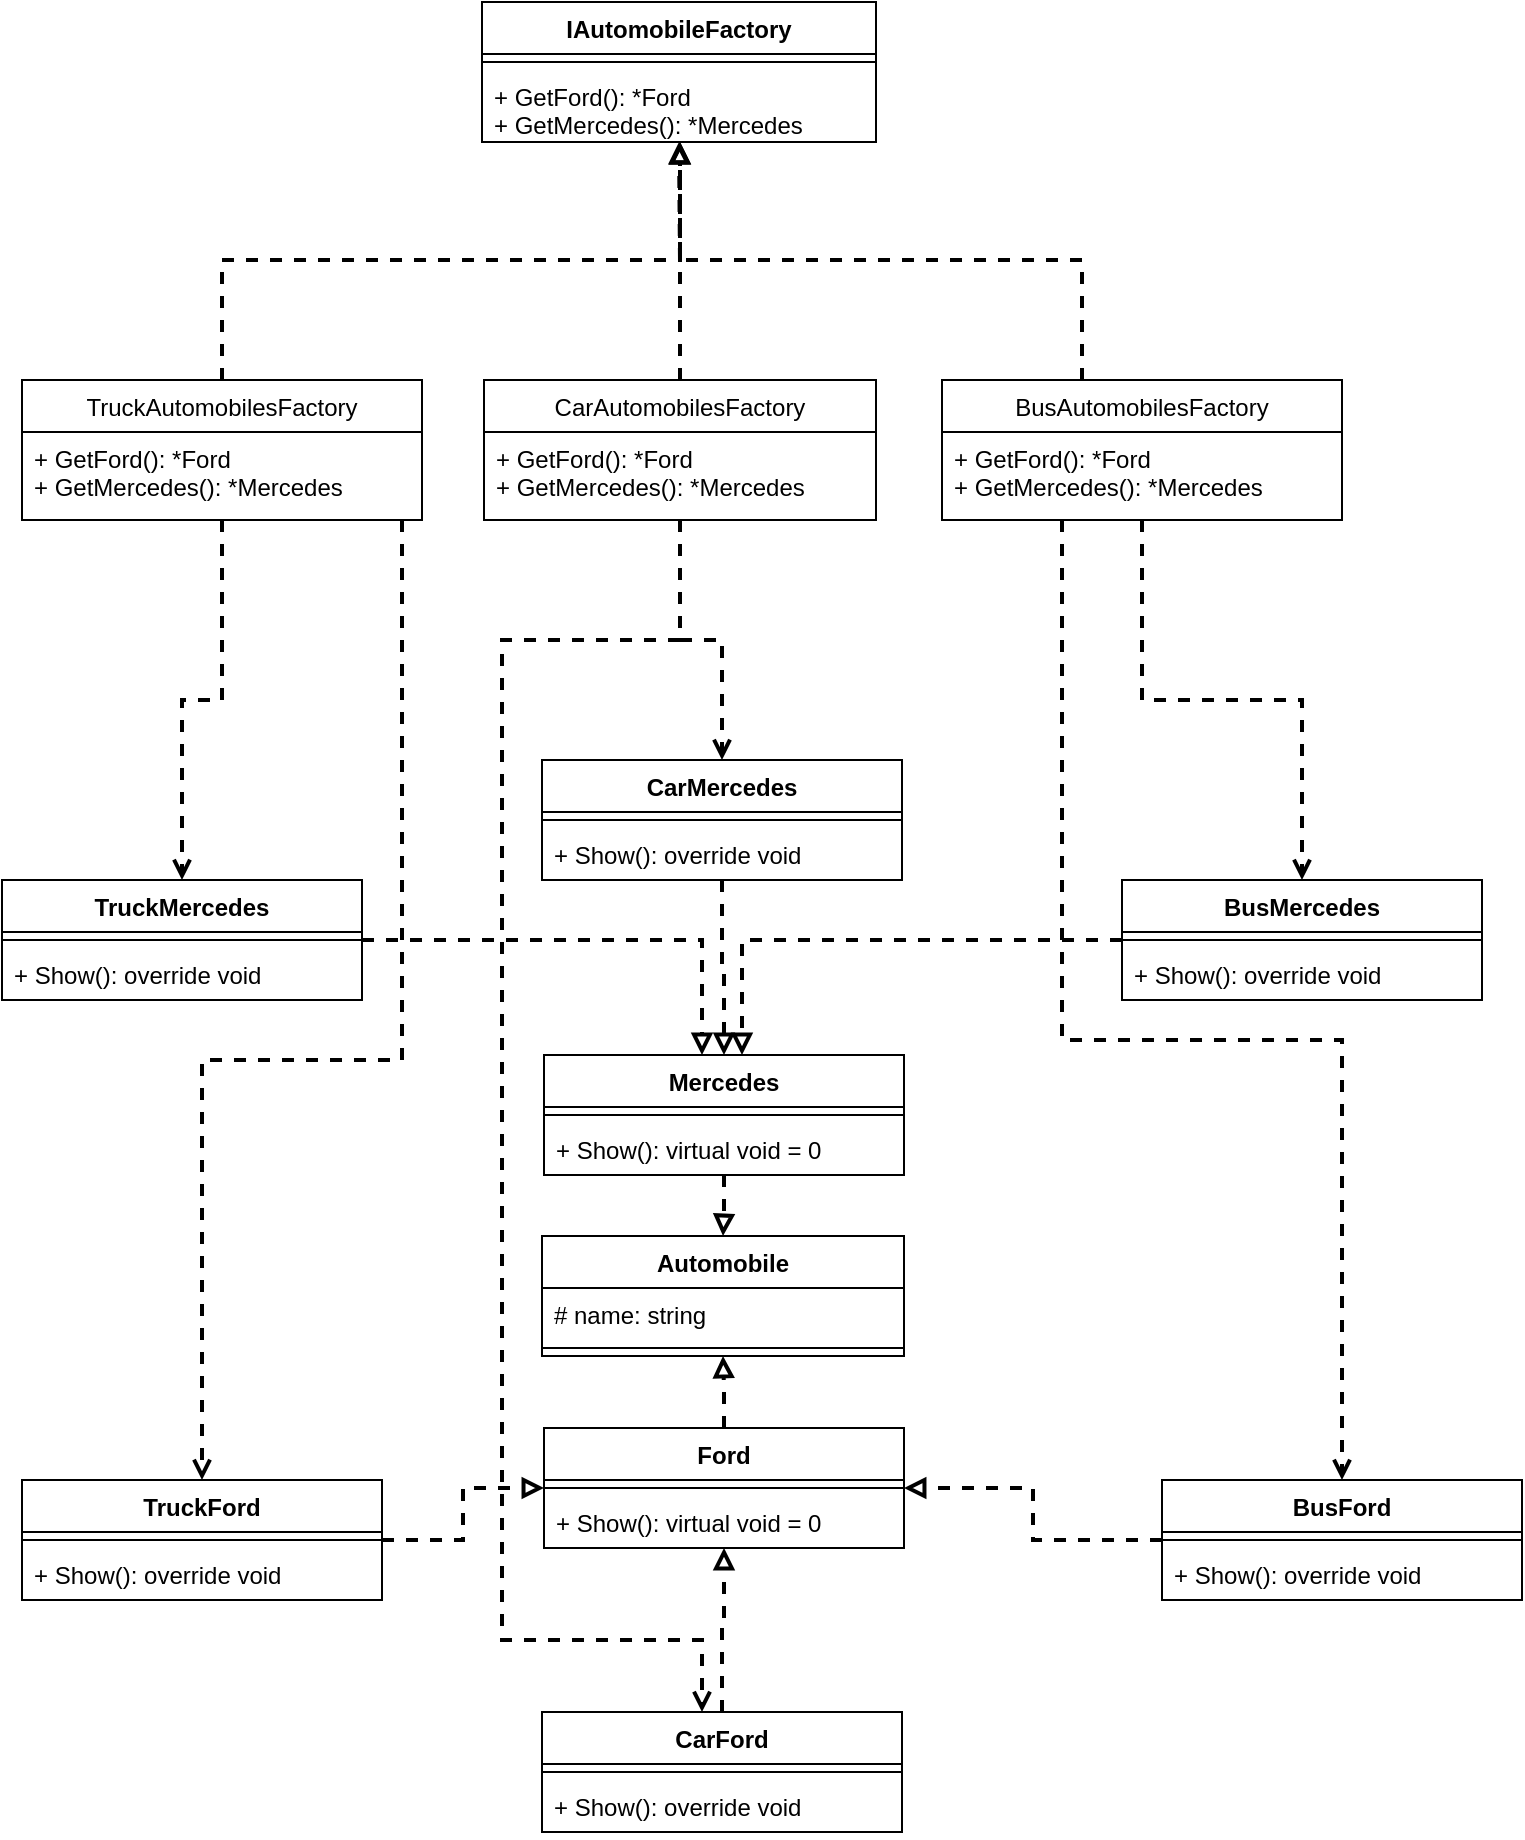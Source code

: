 <mxfile version="11.2.8" type="device" pages="1"><diagram name="Page-1" id="b5b7bab2-c9e2-2cf4-8b2a-24fd1a2a6d21"><mxGraphModel dx="1574" dy="861" grid="1" gridSize="10" guides="1" tooltips="1" connect="1" arrows="1" fold="1" page="1" pageScale="1" pageWidth="827" pageHeight="1169" background="#ffffff" math="0" shadow="0"><root><mxCell id="0"/><mxCell id="1" parent="0"/><mxCell id="tlMrn5YIS4dZ7Z9lZyNb-1" value="IAutomobileFactory" style="swimlane;fontStyle=1;align=center;verticalAlign=top;childLayout=stackLayout;horizontal=1;startSize=26;horizontalStack=0;resizeParent=1;resizeParentMax=0;resizeLast=0;collapsible=1;marginBottom=0;" vertex="1" parent="1"><mxGeometry x="260" y="231" width="197" height="70" as="geometry"/></mxCell><mxCell id="tlMrn5YIS4dZ7Z9lZyNb-3" value="" style="line;strokeWidth=1;fillColor=none;align=left;verticalAlign=middle;spacingTop=-1;spacingLeft=3;spacingRight=3;rotatable=0;labelPosition=right;points=[];portConstraint=eastwest;" vertex="1" parent="tlMrn5YIS4dZ7Z9lZyNb-1"><mxGeometry y="26" width="197" height="8" as="geometry"/></mxCell><mxCell id="tlMrn5YIS4dZ7Z9lZyNb-4" value="+ GetFord(): *Ford&#xA;+ GetMercedes(): *Mercedes&#xA;" style="text;strokeColor=none;fillColor=none;align=left;verticalAlign=top;spacingLeft=4;spacingRight=4;overflow=hidden;rotatable=0;points=[[0,0.5],[1,0.5]];portConstraint=eastwest;" vertex="1" parent="tlMrn5YIS4dZ7Z9lZyNb-1"><mxGeometry y="34" width="197" height="36" as="geometry"/></mxCell><mxCell id="tlMrn5YIS4dZ7Z9lZyNb-18" style="edgeStyle=orthogonalEdgeStyle;rounded=0;orthogonalLoop=1;jettySize=auto;html=1;endArrow=block;endFill=0;dashed=1;strokeWidth=2;" edge="1" parent="1" source="tlMrn5YIS4dZ7Z9lZyNb-6" target="tlMrn5YIS4dZ7Z9lZyNb-1"><mxGeometry relative="1" as="geometry"><Array as="points"><mxPoint x="130" y="360"/><mxPoint x="359" y="360"/></Array></mxGeometry></mxCell><mxCell id="tlMrn5YIS4dZ7Z9lZyNb-61" style="edgeStyle=orthogonalEdgeStyle;rounded=0;orthogonalLoop=1;jettySize=auto;html=1;dashed=1;endArrow=open;endFill=0;strokeWidth=2;" edge="1" parent="1" source="tlMrn5YIS4dZ7Z9lZyNb-6" target="tlMrn5YIS4dZ7Z9lZyNb-43"><mxGeometry relative="1" as="geometry"/></mxCell><mxCell id="tlMrn5YIS4dZ7Z9lZyNb-62" style="edgeStyle=orthogonalEdgeStyle;rounded=0;orthogonalLoop=1;jettySize=auto;html=1;dashed=1;endArrow=open;endFill=0;strokeWidth=2;jumpSize=6;" edge="1" parent="1" source="tlMrn5YIS4dZ7Z9lZyNb-6" target="tlMrn5YIS4dZ7Z9lZyNb-52"><mxGeometry relative="1" as="geometry"><Array as="points"><mxPoint x="220" y="760"/><mxPoint x="120" y="760"/></Array></mxGeometry></mxCell><mxCell id="tlMrn5YIS4dZ7Z9lZyNb-6" value="TruckAutomobilesFactory" style="swimlane;fontStyle=0;childLayout=stackLayout;horizontal=1;startSize=26;fillColor=none;horizontalStack=0;resizeParent=1;resizeParentMax=0;resizeLast=0;collapsible=1;marginBottom=0;" vertex="1" parent="1"><mxGeometry x="30" y="420" width="200" height="70" as="geometry"/></mxCell><mxCell id="tlMrn5YIS4dZ7Z9lZyNb-7" value="+ GetFord(): *Ford&#xA;+ GetMercedes(): *Mercedes&#xA;" style="text;strokeColor=none;fillColor=none;align=left;verticalAlign=top;spacingLeft=4;spacingRight=4;overflow=hidden;rotatable=0;points=[[0,0.5],[1,0.5]];portConstraint=eastwest;" vertex="1" parent="tlMrn5YIS4dZ7Z9lZyNb-6"><mxGeometry y="26" width="200" height="44" as="geometry"/></mxCell><mxCell id="tlMrn5YIS4dZ7Z9lZyNb-21" style="edgeStyle=orthogonalEdgeStyle;rounded=0;orthogonalLoop=1;jettySize=auto;html=1;dashed=1;endArrow=block;endFill=0;strokeWidth=2;" edge="1" parent="1" source="tlMrn5YIS4dZ7Z9lZyNb-10" target="tlMrn5YIS4dZ7Z9lZyNb-1"><mxGeometry relative="1" as="geometry"/></mxCell><mxCell id="tlMrn5YIS4dZ7Z9lZyNb-64" style="edgeStyle=orthogonalEdgeStyle;rounded=0;jumpSize=6;orthogonalLoop=1;jettySize=auto;html=1;dashed=1;endArrow=open;endFill=0;strokeWidth=2;" edge="1" parent="1" source="tlMrn5YIS4dZ7Z9lZyNb-10" target="tlMrn5YIS4dZ7Z9lZyNb-46"><mxGeometry relative="1" as="geometry"/></mxCell><mxCell id="tlMrn5YIS4dZ7Z9lZyNb-65" style="edgeStyle=orthogonalEdgeStyle;rounded=0;jumpSize=6;orthogonalLoop=1;jettySize=auto;html=1;dashed=1;endArrow=open;endFill=0;strokeWidth=2;" edge="1" parent="1" source="tlMrn5YIS4dZ7Z9lZyNb-10" target="tlMrn5YIS4dZ7Z9lZyNb-37"><mxGeometry relative="1" as="geometry"><Array as="points"><mxPoint x="359" y="550"/><mxPoint x="270" y="550"/><mxPoint x="270" y="1050"/><mxPoint x="370" y="1050"/></Array></mxGeometry></mxCell><mxCell id="tlMrn5YIS4dZ7Z9lZyNb-10" value="CarAutomobilesFactory" style="swimlane;fontStyle=0;childLayout=stackLayout;horizontal=1;startSize=26;fillColor=none;horizontalStack=0;resizeParent=1;resizeParentMax=0;resizeLast=0;collapsible=1;marginBottom=0;" vertex="1" parent="1"><mxGeometry x="261" y="420" width="196" height="70" as="geometry"/></mxCell><mxCell id="tlMrn5YIS4dZ7Z9lZyNb-11" value="+ GetFord(): *Ford&#xA;+ GetMercedes(): *Mercedes&#xA;" style="text;strokeColor=none;fillColor=none;align=left;verticalAlign=top;spacingLeft=4;spacingRight=4;overflow=hidden;rotatable=0;points=[[0,0.5],[1,0.5]];portConstraint=eastwest;" vertex="1" parent="tlMrn5YIS4dZ7Z9lZyNb-10"><mxGeometry y="26" width="196" height="44" as="geometry"/></mxCell><mxCell id="tlMrn5YIS4dZ7Z9lZyNb-22" style="edgeStyle=orthogonalEdgeStyle;rounded=0;orthogonalLoop=1;jettySize=auto;html=1;dashed=1;endArrow=block;endFill=0;strokeWidth=2;" edge="1" parent="1" source="tlMrn5YIS4dZ7Z9lZyNb-14" target="tlMrn5YIS4dZ7Z9lZyNb-1"><mxGeometry relative="1" as="geometry"><Array as="points"><mxPoint x="560" y="360"/><mxPoint x="359" y="360"/></Array></mxGeometry></mxCell><mxCell id="tlMrn5YIS4dZ7Z9lZyNb-66" style="edgeStyle=orthogonalEdgeStyle;rounded=0;jumpSize=6;orthogonalLoop=1;jettySize=auto;html=1;dashed=1;endArrow=open;endFill=0;strokeWidth=2;" edge="1" parent="1" source="tlMrn5YIS4dZ7Z9lZyNb-14" target="tlMrn5YIS4dZ7Z9lZyNb-49"><mxGeometry relative="1" as="geometry"/></mxCell><mxCell id="tlMrn5YIS4dZ7Z9lZyNb-67" style="edgeStyle=orthogonalEdgeStyle;rounded=0;jumpSize=6;orthogonalLoop=1;jettySize=auto;html=1;dashed=1;endArrow=open;endFill=0;strokeWidth=2;" edge="1" parent="1" source="tlMrn5YIS4dZ7Z9lZyNb-14" target="tlMrn5YIS4dZ7Z9lZyNb-58"><mxGeometry relative="1" as="geometry"><Array as="points"><mxPoint x="550" y="750"/><mxPoint x="690" y="750"/></Array></mxGeometry></mxCell><mxCell id="tlMrn5YIS4dZ7Z9lZyNb-14" value="BusAutomobilesFactory" style="swimlane;fontStyle=0;childLayout=stackLayout;horizontal=1;startSize=26;fillColor=none;horizontalStack=0;resizeParent=1;resizeParentMax=0;resizeLast=0;collapsible=1;marginBottom=0;" vertex="1" parent="1"><mxGeometry x="490" y="420" width="200" height="70" as="geometry"/></mxCell><mxCell id="tlMrn5YIS4dZ7Z9lZyNb-15" value="+ GetFord(): *Ford&#xA;+ GetMercedes(): *Mercedes&#xA;" style="text;strokeColor=none;fillColor=none;align=left;verticalAlign=top;spacingLeft=4;spacingRight=4;overflow=hidden;rotatable=0;points=[[0,0.5],[1,0.5]];portConstraint=eastwest;" vertex="1" parent="tlMrn5YIS4dZ7Z9lZyNb-14"><mxGeometry y="26" width="200" height="44" as="geometry"/></mxCell><mxCell id="tlMrn5YIS4dZ7Z9lZyNb-28" value="Automobile" style="swimlane;fontStyle=1;align=center;verticalAlign=top;childLayout=stackLayout;horizontal=1;startSize=26;horizontalStack=0;resizeParent=1;resizeParentMax=0;resizeLast=0;collapsible=1;marginBottom=0;" vertex="1" parent="1"><mxGeometry x="290" y="848" width="181" height="60" as="geometry"/></mxCell><mxCell id="tlMrn5YIS4dZ7Z9lZyNb-29" value="# name: string" style="text;strokeColor=none;fillColor=none;align=left;verticalAlign=top;spacingLeft=4;spacingRight=4;overflow=hidden;rotatable=0;points=[[0,0.5],[1,0.5]];portConstraint=eastwest;" vertex="1" parent="tlMrn5YIS4dZ7Z9lZyNb-28"><mxGeometry y="26" width="181" height="26" as="geometry"/></mxCell><mxCell id="tlMrn5YIS4dZ7Z9lZyNb-30" value="" style="line;strokeWidth=1;fillColor=none;align=left;verticalAlign=middle;spacingTop=-1;spacingLeft=3;spacingRight=3;rotatable=0;labelPosition=right;points=[];portConstraint=eastwest;" vertex="1" parent="tlMrn5YIS4dZ7Z9lZyNb-28"><mxGeometry y="52" width="181" height="8" as="geometry"/></mxCell><mxCell id="tlMrn5YIS4dZ7Z9lZyNb-42" style="edgeStyle=orthogonalEdgeStyle;rounded=0;orthogonalLoop=1;jettySize=auto;html=1;dashed=1;endArrow=block;endFill=0;strokeWidth=2;" edge="1" parent="1" source="tlMrn5YIS4dZ7Z9lZyNb-33" target="tlMrn5YIS4dZ7Z9lZyNb-28"><mxGeometry relative="1" as="geometry"/></mxCell><mxCell id="tlMrn5YIS4dZ7Z9lZyNb-33" value="Mercedes" style="swimlane;fontStyle=1;align=center;verticalAlign=top;childLayout=stackLayout;horizontal=1;startSize=26;horizontalStack=0;resizeParent=1;resizeParentMax=0;resizeLast=0;collapsible=1;marginBottom=0;" vertex="1" parent="1"><mxGeometry x="291" y="757.5" width="180" height="60" as="geometry"/></mxCell><mxCell id="tlMrn5YIS4dZ7Z9lZyNb-35" value="" style="line;strokeWidth=1;fillColor=none;align=left;verticalAlign=middle;spacingTop=-1;spacingLeft=3;spacingRight=3;rotatable=0;labelPosition=right;points=[];portConstraint=eastwest;" vertex="1" parent="tlMrn5YIS4dZ7Z9lZyNb-33"><mxGeometry y="26" width="180" height="8" as="geometry"/></mxCell><mxCell id="tlMrn5YIS4dZ7Z9lZyNb-36" value="+ Show(): virtual void = 0" style="text;strokeColor=none;fillColor=none;align=left;verticalAlign=top;spacingLeft=4;spacingRight=4;overflow=hidden;rotatable=0;points=[[0,0.5],[1,0.5]];portConstraint=eastwest;" vertex="1" parent="tlMrn5YIS4dZ7Z9lZyNb-33"><mxGeometry y="34" width="180" height="26" as="geometry"/></mxCell><mxCell id="tlMrn5YIS4dZ7Z9lZyNb-41" style="edgeStyle=orthogonalEdgeStyle;rounded=0;orthogonalLoop=1;jettySize=auto;html=1;dashed=1;endArrow=block;endFill=0;strokeWidth=2;" edge="1" parent="1" source="tlMrn5YIS4dZ7Z9lZyNb-37" target="tlMrn5YIS4dZ7Z9lZyNb-75"><mxGeometry relative="1" as="geometry"/></mxCell><mxCell id="tlMrn5YIS4dZ7Z9lZyNb-37" value="CarFord" style="swimlane;fontStyle=1;align=center;verticalAlign=top;childLayout=stackLayout;horizontal=1;startSize=26;horizontalStack=0;resizeParent=1;resizeParentMax=0;resizeLast=0;collapsible=1;marginBottom=0;" vertex="1" parent="1"><mxGeometry x="290" y="1086" width="180" height="60" as="geometry"/></mxCell><mxCell id="tlMrn5YIS4dZ7Z9lZyNb-39" value="" style="line;strokeWidth=1;fillColor=none;align=left;verticalAlign=middle;spacingTop=-1;spacingLeft=3;spacingRight=3;rotatable=0;labelPosition=right;points=[];portConstraint=eastwest;" vertex="1" parent="tlMrn5YIS4dZ7Z9lZyNb-37"><mxGeometry y="26" width="180" height="8" as="geometry"/></mxCell><mxCell id="tlMrn5YIS4dZ7Z9lZyNb-40" value="+ Show(): override void" style="text;strokeColor=none;fillColor=none;align=left;verticalAlign=top;spacingLeft=4;spacingRight=4;overflow=hidden;rotatable=0;points=[[0,0.5],[1,0.5]];portConstraint=eastwest;" vertex="1" parent="tlMrn5YIS4dZ7Z9lZyNb-37"><mxGeometry y="34" width="180" height="26" as="geometry"/></mxCell><mxCell id="tlMrn5YIS4dZ7Z9lZyNb-68" style="edgeStyle=orthogonalEdgeStyle;rounded=0;jumpSize=6;orthogonalLoop=1;jettySize=auto;html=1;dashed=1;endArrow=block;endFill=0;strokeWidth=2;" edge="1" parent="1" source="tlMrn5YIS4dZ7Z9lZyNb-43" target="tlMrn5YIS4dZ7Z9lZyNb-33"><mxGeometry relative="1" as="geometry"><Array as="points"><mxPoint x="370" y="700"/></Array></mxGeometry></mxCell><mxCell id="tlMrn5YIS4dZ7Z9lZyNb-43" value="TruckMercedes" style="swimlane;fontStyle=1;align=center;verticalAlign=top;childLayout=stackLayout;horizontal=1;startSize=26;horizontalStack=0;resizeParent=1;resizeParentMax=0;resizeLast=0;collapsible=1;marginBottom=0;" vertex="1" parent="1"><mxGeometry x="20" y="670" width="180" height="60" as="geometry"/></mxCell><mxCell id="tlMrn5YIS4dZ7Z9lZyNb-44" value="" style="line;strokeWidth=1;fillColor=none;align=left;verticalAlign=middle;spacingTop=-1;spacingLeft=3;spacingRight=3;rotatable=0;labelPosition=right;points=[];portConstraint=eastwest;" vertex="1" parent="tlMrn5YIS4dZ7Z9lZyNb-43"><mxGeometry y="26" width="180" height="8" as="geometry"/></mxCell><mxCell id="tlMrn5YIS4dZ7Z9lZyNb-45" value="+ Show(): override void" style="text;strokeColor=none;fillColor=none;align=left;verticalAlign=top;spacingLeft=4;spacingRight=4;overflow=hidden;rotatable=0;points=[[0,0.5],[1,0.5]];portConstraint=eastwest;" vertex="1" parent="tlMrn5YIS4dZ7Z9lZyNb-43"><mxGeometry y="34" width="180" height="26" as="geometry"/></mxCell><mxCell id="tlMrn5YIS4dZ7Z9lZyNb-69" style="edgeStyle=orthogonalEdgeStyle;rounded=0;jumpSize=6;orthogonalLoop=1;jettySize=auto;html=1;dashed=1;endArrow=block;endFill=0;strokeWidth=2;" edge="1" parent="1" source="tlMrn5YIS4dZ7Z9lZyNb-46" target="tlMrn5YIS4dZ7Z9lZyNb-33"><mxGeometry relative="1" as="geometry"/></mxCell><mxCell id="tlMrn5YIS4dZ7Z9lZyNb-46" value="CarMercedes" style="swimlane;fontStyle=1;align=center;verticalAlign=top;childLayout=stackLayout;horizontal=1;startSize=26;horizontalStack=0;resizeParent=1;resizeParentMax=0;resizeLast=0;collapsible=1;marginBottom=0;" vertex="1" parent="1"><mxGeometry x="290" y="610" width="180" height="60" as="geometry"/></mxCell><mxCell id="tlMrn5YIS4dZ7Z9lZyNb-47" value="" style="line;strokeWidth=1;fillColor=none;align=left;verticalAlign=middle;spacingTop=-1;spacingLeft=3;spacingRight=3;rotatable=0;labelPosition=right;points=[];portConstraint=eastwest;" vertex="1" parent="tlMrn5YIS4dZ7Z9lZyNb-46"><mxGeometry y="26" width="180" height="8" as="geometry"/></mxCell><mxCell id="tlMrn5YIS4dZ7Z9lZyNb-48" value="+ Show(): override void" style="text;strokeColor=none;fillColor=none;align=left;verticalAlign=top;spacingLeft=4;spacingRight=4;overflow=hidden;rotatable=0;points=[[0,0.5],[1,0.5]];portConstraint=eastwest;" vertex="1" parent="tlMrn5YIS4dZ7Z9lZyNb-46"><mxGeometry y="34" width="180" height="26" as="geometry"/></mxCell><mxCell id="tlMrn5YIS4dZ7Z9lZyNb-70" style="edgeStyle=orthogonalEdgeStyle;rounded=0;jumpSize=6;orthogonalLoop=1;jettySize=auto;html=1;dashed=1;endArrow=block;endFill=0;strokeWidth=2;" edge="1" parent="1" source="tlMrn5YIS4dZ7Z9lZyNb-49" target="tlMrn5YIS4dZ7Z9lZyNb-33"><mxGeometry relative="1" as="geometry"><Array as="points"><mxPoint x="390" y="700"/></Array></mxGeometry></mxCell><mxCell id="tlMrn5YIS4dZ7Z9lZyNb-49" value="BusMercedes" style="swimlane;fontStyle=1;align=center;verticalAlign=top;childLayout=stackLayout;horizontal=1;startSize=26;horizontalStack=0;resizeParent=1;resizeParentMax=0;resizeLast=0;collapsible=1;marginBottom=0;" vertex="1" parent="1"><mxGeometry x="580" y="670" width="180" height="60" as="geometry"/></mxCell><mxCell id="tlMrn5YIS4dZ7Z9lZyNb-50" value="" style="line;strokeWidth=1;fillColor=none;align=left;verticalAlign=middle;spacingTop=-1;spacingLeft=3;spacingRight=3;rotatable=0;labelPosition=right;points=[];portConstraint=eastwest;" vertex="1" parent="tlMrn5YIS4dZ7Z9lZyNb-49"><mxGeometry y="26" width="180" height="8" as="geometry"/></mxCell><mxCell id="tlMrn5YIS4dZ7Z9lZyNb-51" value="+ Show(): override void" style="text;strokeColor=none;fillColor=none;align=left;verticalAlign=top;spacingLeft=4;spacingRight=4;overflow=hidden;rotatable=0;points=[[0,0.5],[1,0.5]];portConstraint=eastwest;" vertex="1" parent="tlMrn5YIS4dZ7Z9lZyNb-49"><mxGeometry y="34" width="180" height="26" as="geometry"/></mxCell><mxCell id="tlMrn5YIS4dZ7Z9lZyNb-80" style="edgeStyle=orthogonalEdgeStyle;rounded=0;jumpSize=6;orthogonalLoop=1;jettySize=auto;html=1;dashed=1;endArrow=block;endFill=0;strokeWidth=2;" edge="1" parent="1" source="tlMrn5YIS4dZ7Z9lZyNb-52" target="tlMrn5YIS4dZ7Z9lZyNb-75"><mxGeometry relative="1" as="geometry"/></mxCell><mxCell id="tlMrn5YIS4dZ7Z9lZyNb-52" value="TruckFord" style="swimlane;fontStyle=1;align=center;verticalAlign=top;childLayout=stackLayout;horizontal=1;startSize=26;horizontalStack=0;resizeParent=1;resizeParentMax=0;resizeLast=0;collapsible=1;marginBottom=0;" vertex="1" parent="1"><mxGeometry x="30" y="970" width="180" height="60" as="geometry"/></mxCell><mxCell id="tlMrn5YIS4dZ7Z9lZyNb-53" value="" style="line;strokeWidth=1;fillColor=none;align=left;verticalAlign=middle;spacingTop=-1;spacingLeft=3;spacingRight=3;rotatable=0;labelPosition=right;points=[];portConstraint=eastwest;" vertex="1" parent="tlMrn5YIS4dZ7Z9lZyNb-52"><mxGeometry y="26" width="180" height="8" as="geometry"/></mxCell><mxCell id="tlMrn5YIS4dZ7Z9lZyNb-54" value="+ Show(): override void" style="text;strokeColor=none;fillColor=none;align=left;verticalAlign=top;spacingLeft=4;spacingRight=4;overflow=hidden;rotatable=0;points=[[0,0.5],[1,0.5]];portConstraint=eastwest;" vertex="1" parent="tlMrn5YIS4dZ7Z9lZyNb-52"><mxGeometry y="34" width="180" height="26" as="geometry"/></mxCell><mxCell id="tlMrn5YIS4dZ7Z9lZyNb-79" style="edgeStyle=orthogonalEdgeStyle;rounded=0;jumpSize=6;orthogonalLoop=1;jettySize=auto;html=1;dashed=1;endArrow=block;endFill=0;strokeWidth=2;" edge="1" parent="1" source="tlMrn5YIS4dZ7Z9lZyNb-58" target="tlMrn5YIS4dZ7Z9lZyNb-75"><mxGeometry relative="1" as="geometry"/></mxCell><mxCell id="tlMrn5YIS4dZ7Z9lZyNb-58" value="BusFord" style="swimlane;fontStyle=1;align=center;verticalAlign=top;childLayout=stackLayout;horizontal=1;startSize=26;horizontalStack=0;resizeParent=1;resizeParentMax=0;resizeLast=0;collapsible=1;marginBottom=0;" vertex="1" parent="1"><mxGeometry x="600" y="970" width="180" height="60" as="geometry"/></mxCell><mxCell id="tlMrn5YIS4dZ7Z9lZyNb-59" value="" style="line;strokeWidth=1;fillColor=none;align=left;verticalAlign=middle;spacingTop=-1;spacingLeft=3;spacingRight=3;rotatable=0;labelPosition=right;points=[];portConstraint=eastwest;" vertex="1" parent="tlMrn5YIS4dZ7Z9lZyNb-58"><mxGeometry y="26" width="180" height="8" as="geometry"/></mxCell><mxCell id="tlMrn5YIS4dZ7Z9lZyNb-60" value="+ Show(): override void" style="text;strokeColor=none;fillColor=none;align=left;verticalAlign=top;spacingLeft=4;spacingRight=4;overflow=hidden;rotatable=0;points=[[0,0.5],[1,0.5]];portConstraint=eastwest;" vertex="1" parent="tlMrn5YIS4dZ7Z9lZyNb-58"><mxGeometry y="34" width="180" height="26" as="geometry"/></mxCell><mxCell id="tlMrn5YIS4dZ7Z9lZyNb-78" style="edgeStyle=orthogonalEdgeStyle;rounded=0;jumpSize=6;orthogonalLoop=1;jettySize=auto;html=1;dashed=1;endArrow=block;endFill=0;strokeWidth=2;" edge="1" parent="1" source="tlMrn5YIS4dZ7Z9lZyNb-75" target="tlMrn5YIS4dZ7Z9lZyNb-28"><mxGeometry relative="1" as="geometry"/></mxCell><mxCell id="tlMrn5YIS4dZ7Z9lZyNb-75" value="Ford" style="swimlane;fontStyle=1;align=center;verticalAlign=top;childLayout=stackLayout;horizontal=1;startSize=26;horizontalStack=0;resizeParent=1;resizeParentMax=0;resizeLast=0;collapsible=1;marginBottom=0;" vertex="1" parent="1"><mxGeometry x="291" y="944" width="180" height="60" as="geometry"/></mxCell><mxCell id="tlMrn5YIS4dZ7Z9lZyNb-76" value="" style="line;strokeWidth=1;fillColor=none;align=left;verticalAlign=middle;spacingTop=-1;spacingLeft=3;spacingRight=3;rotatable=0;labelPosition=right;points=[];portConstraint=eastwest;" vertex="1" parent="tlMrn5YIS4dZ7Z9lZyNb-75"><mxGeometry y="26" width="180" height="8" as="geometry"/></mxCell><mxCell id="tlMrn5YIS4dZ7Z9lZyNb-77" value="+ Show(): virtual void = 0" style="text;strokeColor=none;fillColor=none;align=left;verticalAlign=top;spacingLeft=4;spacingRight=4;overflow=hidden;rotatable=0;points=[[0,0.5],[1,0.5]];portConstraint=eastwest;" vertex="1" parent="tlMrn5YIS4dZ7Z9lZyNb-75"><mxGeometry y="34" width="180" height="26" as="geometry"/></mxCell></root></mxGraphModel></diagram></mxfile>